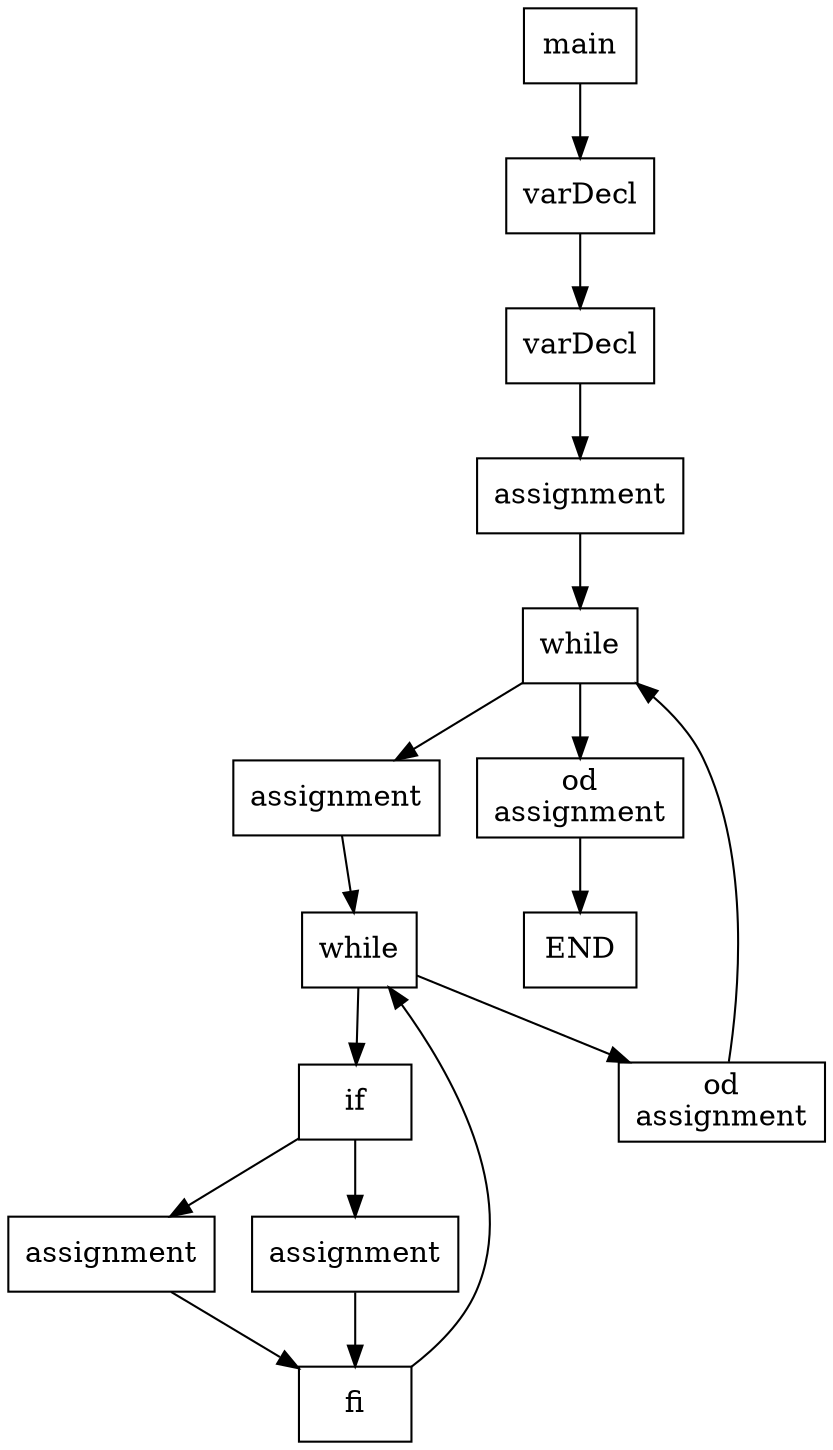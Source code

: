 digraph test027 {
node [shape=box]
551[label="main"]
551 -> 552
552[label="varDecl"]
552 -> 554
554[label="varDecl"]
554 -> 556
556[label="assignment"]
556 -> 557
557[label="while"]
557 -> 559
559[label="assignment"]
559 -> 560
560[label="while"]
560 -> 562
562[label="if"]
562 -> 564
564[label="assignment"]
564 -> 563
563[label="fi"]
563 -> 560
562 -> 565
565[label="assignment"]
565 -> 563
560 -> 561
561[label="od
assignment"]
561 -> 557
557 -> 558
558[label="od
assignment"]
558 -> 568
568[label="END"]
}
